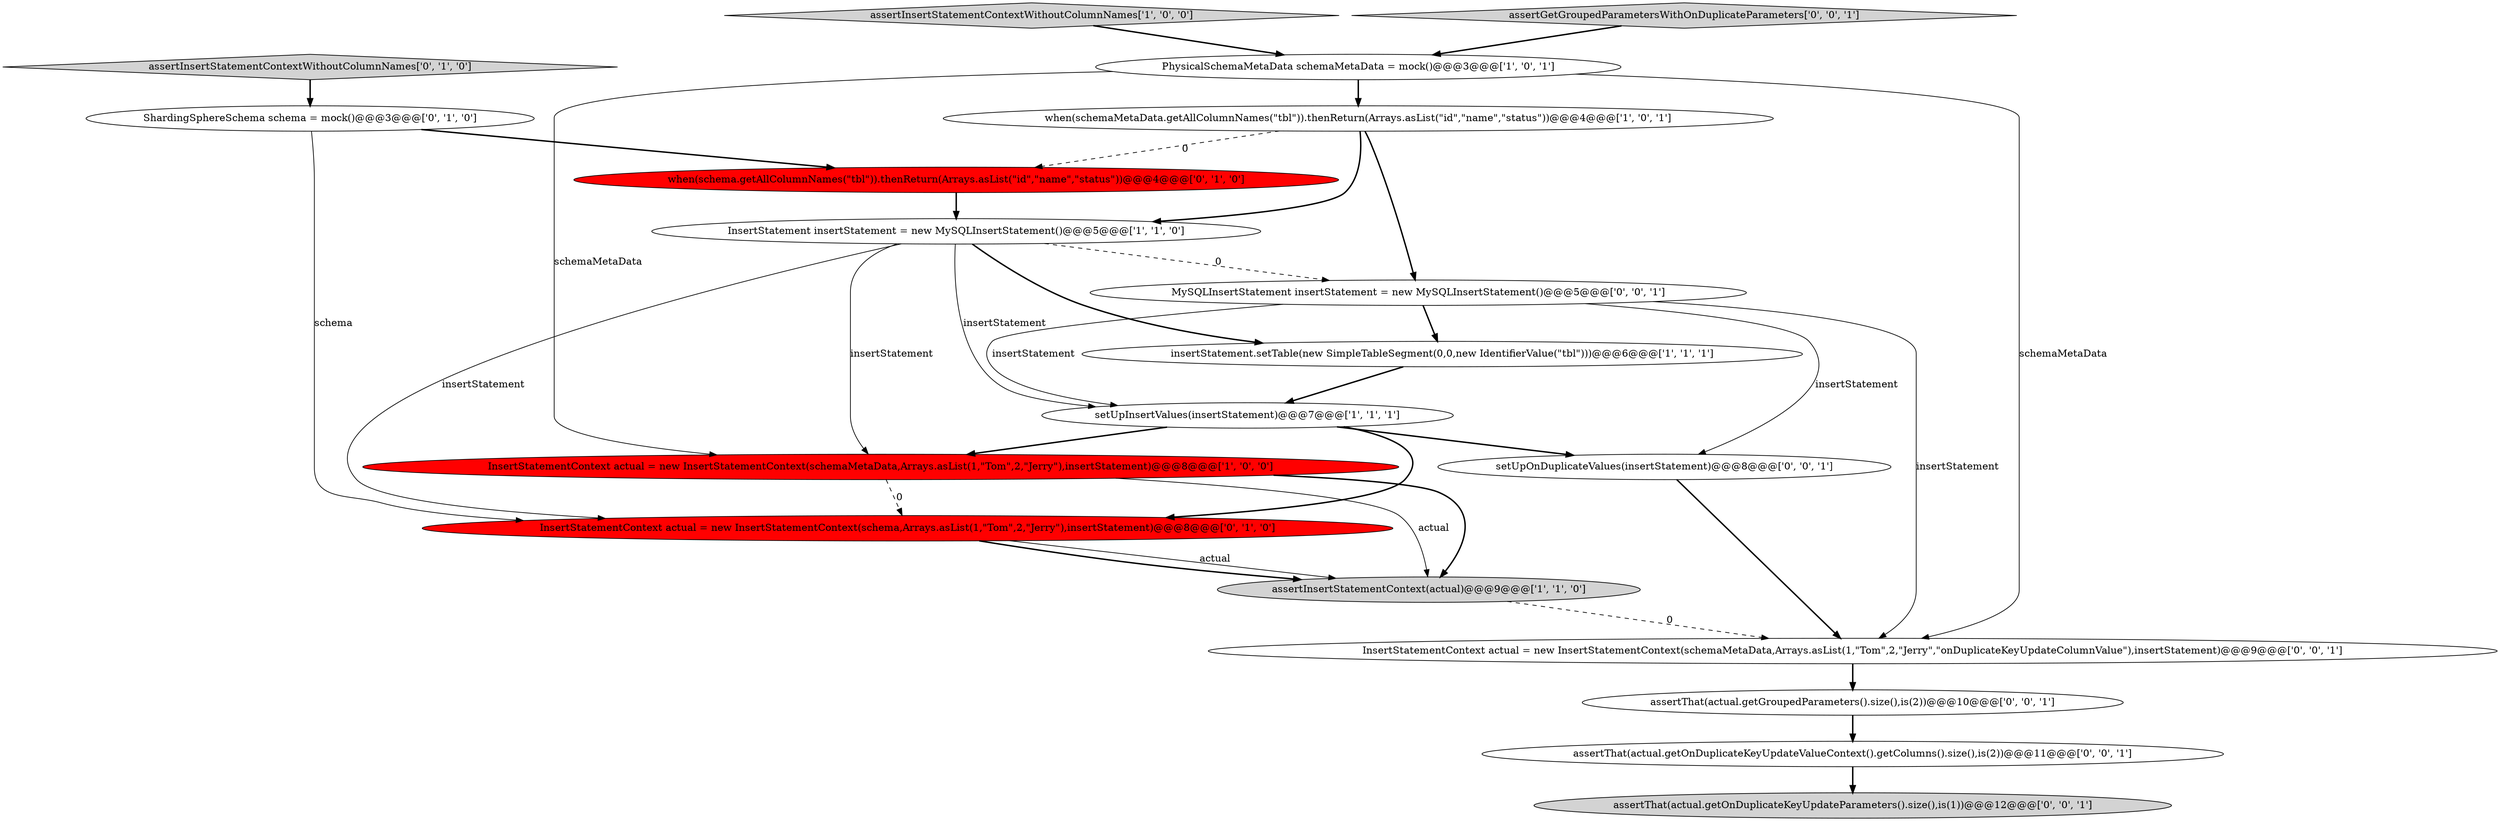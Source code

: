 digraph {
1 [style = filled, label = "assertInsertStatementContext(actual)@@@9@@@['1', '1', '0']", fillcolor = lightgray, shape = ellipse image = "AAA0AAABBB1BBB"];
6 [style = filled, label = "insertStatement.setTable(new SimpleTableSegment(0,0,new IdentifierValue(\"tbl\")))@@@6@@@['1', '1', '1']", fillcolor = white, shape = ellipse image = "AAA0AAABBB1BBB"];
16 [style = filled, label = "setUpOnDuplicateValues(insertStatement)@@@8@@@['0', '0', '1']", fillcolor = white, shape = ellipse image = "AAA0AAABBB3BBB"];
10 [style = filled, label = "InsertStatementContext actual = new InsertStatementContext(schema,Arrays.asList(1,\"Tom\",2,\"Jerry\"),insertStatement)@@@8@@@['0', '1', '0']", fillcolor = red, shape = ellipse image = "AAA1AAABBB2BBB"];
14 [style = filled, label = "assertThat(actual.getOnDuplicateKeyUpdateParameters().size(),is(1))@@@12@@@['0', '0', '1']", fillcolor = lightgray, shape = ellipse image = "AAA0AAABBB3BBB"];
8 [style = filled, label = "ShardingSphereSchema schema = mock()@@@3@@@['0', '1', '0']", fillcolor = white, shape = ellipse image = "AAA0AAABBB2BBB"];
9 [style = filled, label = "when(schema.getAllColumnNames(\"tbl\")).thenReturn(Arrays.asList(\"id\",\"name\",\"status\"))@@@4@@@['0', '1', '0']", fillcolor = red, shape = ellipse image = "AAA1AAABBB2BBB"];
5 [style = filled, label = "PhysicalSchemaMetaData schemaMetaData = mock()@@@3@@@['1', '0', '1']", fillcolor = white, shape = ellipse image = "AAA0AAABBB1BBB"];
2 [style = filled, label = "InsertStatementContext actual = new InsertStatementContext(schemaMetaData,Arrays.asList(1,\"Tom\",2,\"Jerry\"),insertStatement)@@@8@@@['1', '0', '0']", fillcolor = red, shape = ellipse image = "AAA1AAABBB1BBB"];
7 [style = filled, label = "assertInsertStatementContextWithoutColumnNames['1', '0', '0']", fillcolor = lightgray, shape = diamond image = "AAA0AAABBB1BBB"];
18 [style = filled, label = "assertThat(actual.getOnDuplicateKeyUpdateValueContext().getColumns().size(),is(2))@@@11@@@['0', '0', '1']", fillcolor = white, shape = ellipse image = "AAA0AAABBB3BBB"];
12 [style = filled, label = "MySQLInsertStatement insertStatement = new MySQLInsertStatement()@@@5@@@['0', '0', '1']", fillcolor = white, shape = ellipse image = "AAA0AAABBB3BBB"];
0 [style = filled, label = "when(schemaMetaData.getAllColumnNames(\"tbl\")).thenReturn(Arrays.asList(\"id\",\"name\",\"status\"))@@@4@@@['1', '0', '1']", fillcolor = white, shape = ellipse image = "AAA0AAABBB1BBB"];
11 [style = filled, label = "assertInsertStatementContextWithoutColumnNames['0', '1', '0']", fillcolor = lightgray, shape = diamond image = "AAA0AAABBB2BBB"];
17 [style = filled, label = "assertThat(actual.getGroupedParameters().size(),is(2))@@@10@@@['0', '0', '1']", fillcolor = white, shape = ellipse image = "AAA0AAABBB3BBB"];
4 [style = filled, label = "setUpInsertValues(insertStatement)@@@7@@@['1', '1', '1']", fillcolor = white, shape = ellipse image = "AAA0AAABBB1BBB"];
15 [style = filled, label = "assertGetGroupedParametersWithOnDuplicateParameters['0', '0', '1']", fillcolor = lightgray, shape = diamond image = "AAA0AAABBB3BBB"];
3 [style = filled, label = "InsertStatement insertStatement = new MySQLInsertStatement()@@@5@@@['1', '1', '0']", fillcolor = white, shape = ellipse image = "AAA0AAABBB1BBB"];
13 [style = filled, label = "InsertStatementContext actual = new InsertStatementContext(schemaMetaData,Arrays.asList(1,\"Tom\",2,\"Jerry\",\"onDuplicateKeyUpdateColumnValue\"),insertStatement)@@@9@@@['0', '0', '1']", fillcolor = white, shape = ellipse image = "AAA0AAABBB3BBB"];
0->3 [style = bold, label=""];
4->10 [style = bold, label=""];
16->13 [style = bold, label=""];
2->1 [style = bold, label=""];
0->12 [style = bold, label=""];
2->1 [style = solid, label="actual"];
12->16 [style = solid, label="insertStatement"];
3->6 [style = bold, label=""];
12->4 [style = solid, label="insertStatement"];
4->2 [style = bold, label=""];
3->4 [style = solid, label="insertStatement"];
3->2 [style = solid, label="insertStatement"];
12->6 [style = bold, label=""];
5->2 [style = solid, label="schemaMetaData"];
15->5 [style = bold, label=""];
3->10 [style = solid, label="insertStatement"];
12->13 [style = solid, label="insertStatement"];
2->10 [style = dashed, label="0"];
1->13 [style = dashed, label="0"];
6->4 [style = bold, label=""];
13->17 [style = bold, label=""];
7->5 [style = bold, label=""];
8->10 [style = solid, label="schema"];
5->13 [style = solid, label="schemaMetaData"];
3->12 [style = dashed, label="0"];
5->0 [style = bold, label=""];
8->9 [style = bold, label=""];
9->3 [style = bold, label=""];
11->8 [style = bold, label=""];
0->9 [style = dashed, label="0"];
10->1 [style = bold, label=""];
10->1 [style = solid, label="actual"];
18->14 [style = bold, label=""];
17->18 [style = bold, label=""];
4->16 [style = bold, label=""];
}
